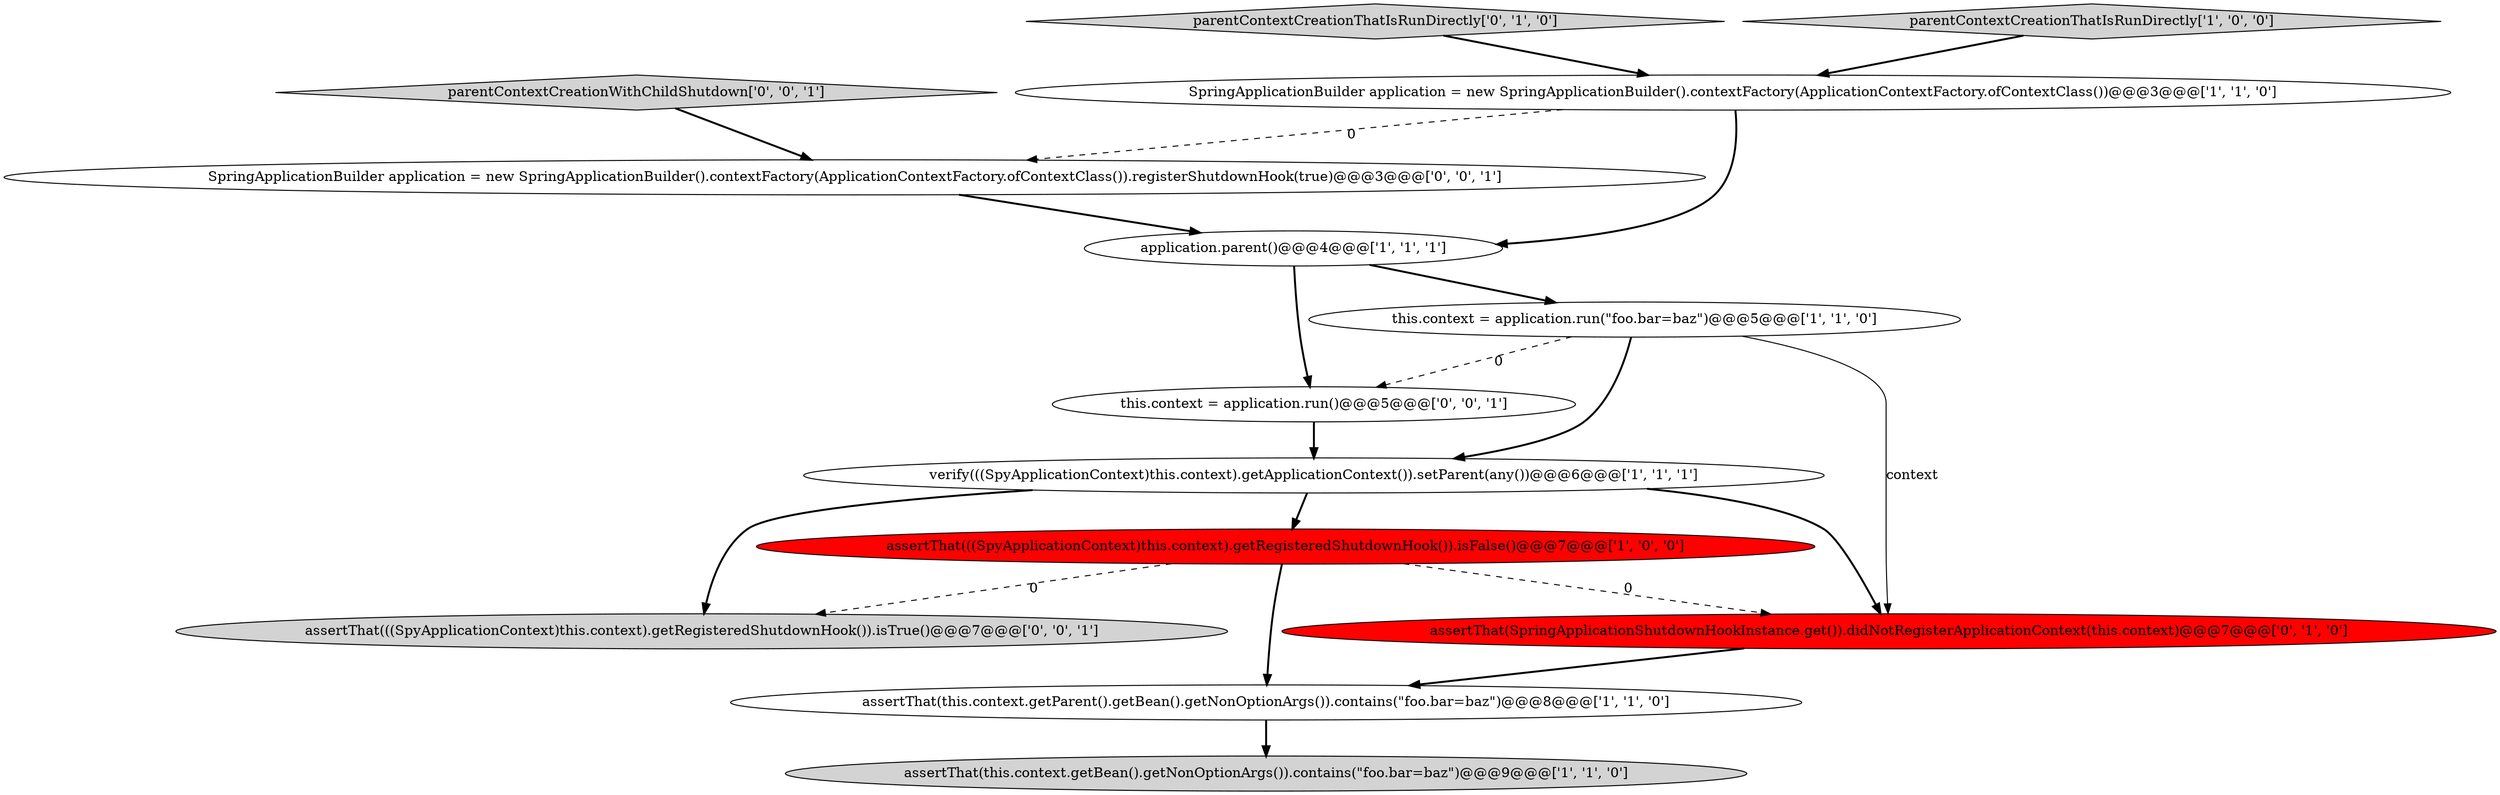 digraph {
12 [style = filled, label = "parentContextCreationWithChildShutdown['0', '0', '1']", fillcolor = lightgray, shape = diamond image = "AAA0AAABBB3BBB"];
5 [style = filled, label = "assertThat(this.context.getBean().getNonOptionArgs()).contains(\"foo.bar=baz\")@@@9@@@['1', '1', '0']", fillcolor = lightgray, shape = ellipse image = "AAA0AAABBB1BBB"];
13 [style = filled, label = "this.context = application.run()@@@5@@@['0', '0', '1']", fillcolor = white, shape = ellipse image = "AAA0AAABBB3BBB"];
2 [style = filled, label = "assertThat(this.context.getParent().getBean().getNonOptionArgs()).contains(\"foo.bar=baz\")@@@8@@@['1', '1', '0']", fillcolor = white, shape = ellipse image = "AAA0AAABBB1BBB"];
1 [style = filled, label = "application.parent()@@@4@@@['1', '1', '1']", fillcolor = white, shape = ellipse image = "AAA0AAABBB1BBB"];
4 [style = filled, label = "this.context = application.run(\"foo.bar=baz\")@@@5@@@['1', '1', '0']", fillcolor = white, shape = ellipse image = "AAA0AAABBB1BBB"];
7 [style = filled, label = "assertThat(((SpyApplicationContext)this.context).getRegisteredShutdownHook()).isFalse()@@@7@@@['1', '0', '0']", fillcolor = red, shape = ellipse image = "AAA1AAABBB1BBB"];
3 [style = filled, label = "SpringApplicationBuilder application = new SpringApplicationBuilder().contextFactory(ApplicationContextFactory.ofContextClass())@@@3@@@['1', '1', '0']", fillcolor = white, shape = ellipse image = "AAA0AAABBB1BBB"];
0 [style = filled, label = "verify(((SpyApplicationContext)this.context).getApplicationContext()).setParent(any())@@@6@@@['1', '1', '1']", fillcolor = white, shape = ellipse image = "AAA0AAABBB1BBB"];
10 [style = filled, label = "assertThat(((SpyApplicationContext)this.context).getRegisteredShutdownHook()).isTrue()@@@7@@@['0', '0', '1']", fillcolor = lightgray, shape = ellipse image = "AAA0AAABBB3BBB"];
8 [style = filled, label = "assertThat(SpringApplicationShutdownHookInstance.get()).didNotRegisterApplicationContext(this.context)@@@7@@@['0', '1', '0']", fillcolor = red, shape = ellipse image = "AAA1AAABBB2BBB"];
9 [style = filled, label = "parentContextCreationThatIsRunDirectly['0', '1', '0']", fillcolor = lightgray, shape = diamond image = "AAA0AAABBB2BBB"];
11 [style = filled, label = "SpringApplicationBuilder application = new SpringApplicationBuilder().contextFactory(ApplicationContextFactory.ofContextClass()).registerShutdownHook(true)@@@3@@@['0', '0', '1']", fillcolor = white, shape = ellipse image = "AAA0AAABBB3BBB"];
6 [style = filled, label = "parentContextCreationThatIsRunDirectly['1', '0', '0']", fillcolor = lightgray, shape = diamond image = "AAA0AAABBB1BBB"];
9->3 [style = bold, label=""];
6->3 [style = bold, label=""];
13->0 [style = bold, label=""];
7->10 [style = dashed, label="0"];
1->4 [style = bold, label=""];
0->10 [style = bold, label=""];
4->8 [style = solid, label="context"];
4->13 [style = dashed, label="0"];
3->1 [style = bold, label=""];
8->2 [style = bold, label=""];
11->1 [style = bold, label=""];
7->2 [style = bold, label=""];
1->13 [style = bold, label=""];
7->8 [style = dashed, label="0"];
3->11 [style = dashed, label="0"];
4->0 [style = bold, label=""];
2->5 [style = bold, label=""];
0->7 [style = bold, label=""];
12->11 [style = bold, label=""];
0->8 [style = bold, label=""];
}
